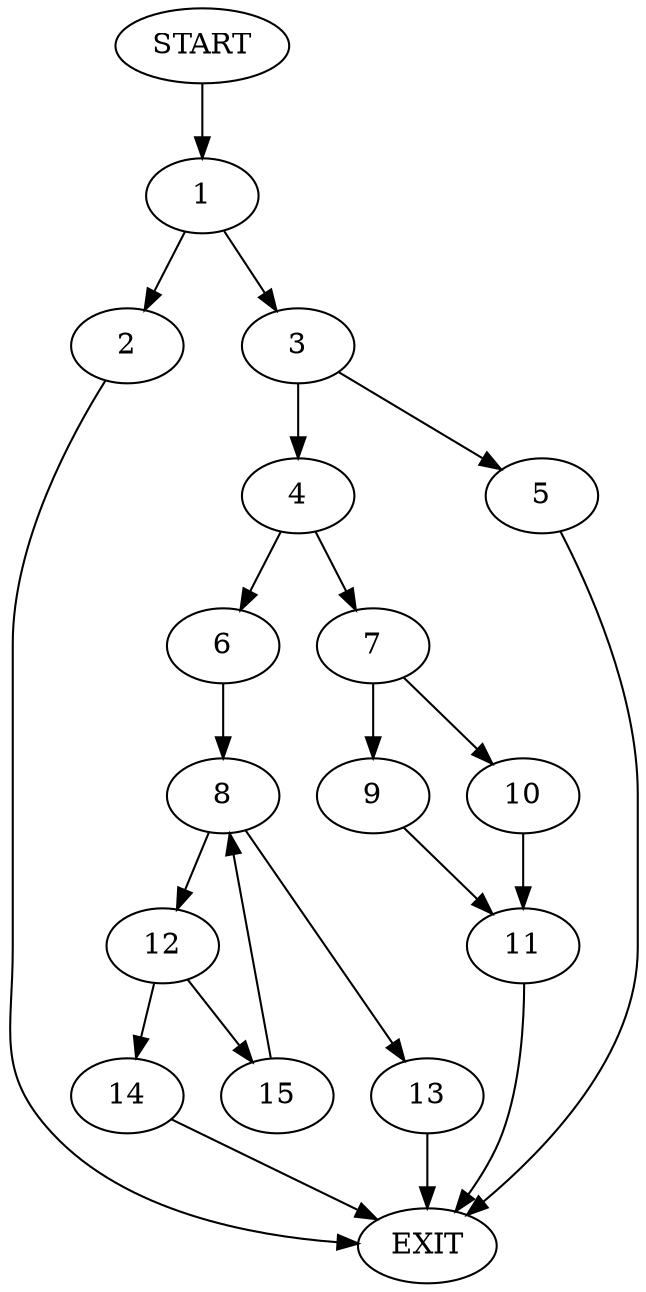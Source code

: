 digraph {
0 [label="START"]
16 [label="EXIT"]
0 -> 1
1 -> 2
1 -> 3
2 -> 16
3 -> 4
3 -> 5
5 -> 16
4 -> 6
4 -> 7
6 -> 8
7 -> 9
7 -> 10
10 -> 11
9 -> 11
11 -> 16
8 -> 12
8 -> 13
12 -> 14
12 -> 15
13 -> 16
14 -> 16
15 -> 8
}
